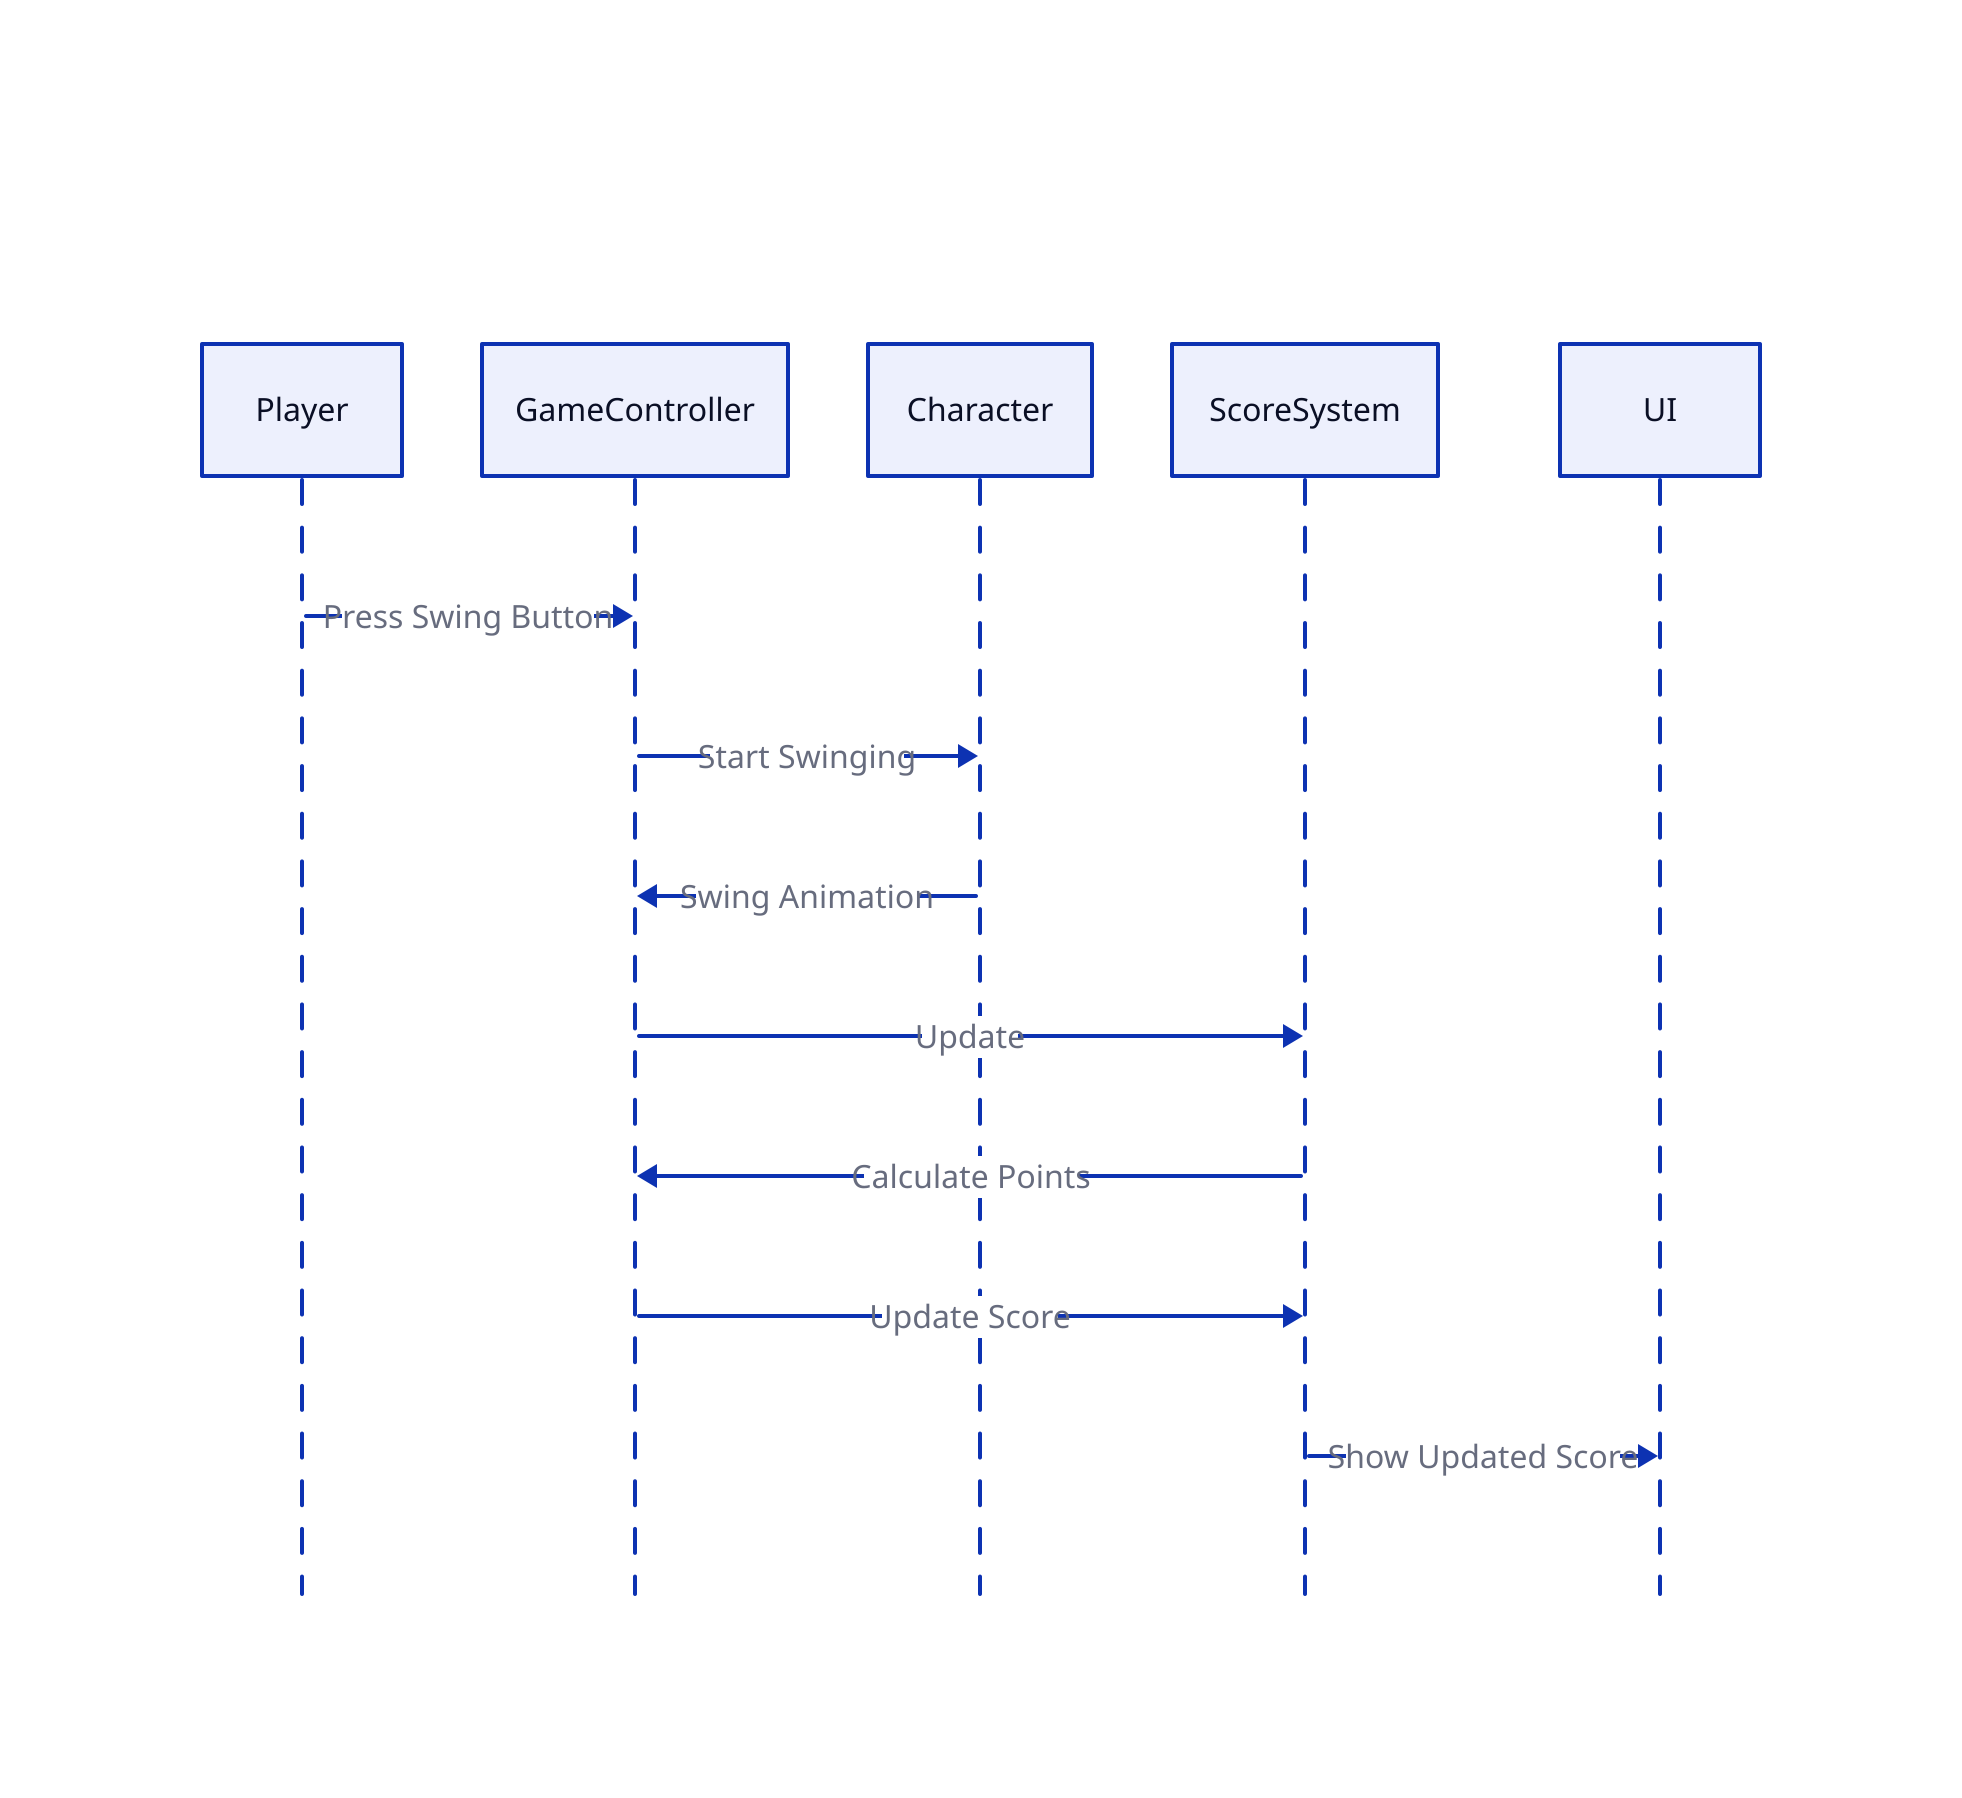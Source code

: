 # Theme of Diagram
vars: {
  d2-config: {
    # Terminal theme code
    theme-id: 200
  }
}

title: |md
# Sequence Diagram v1.0.0
| {near: top-center}

shape: sequence_diagram

Player -> GameController: Press Swing Button
GameController -> Character: Start Swinging
Character -> GameController: Swing Animation
GameController -> ScoreSystem: Update
ScoreSystem -> GameController: Calculate Points
GameController -> ScoreSystem: Update Score
ScoreSystem -> UI: Show Updated Score
